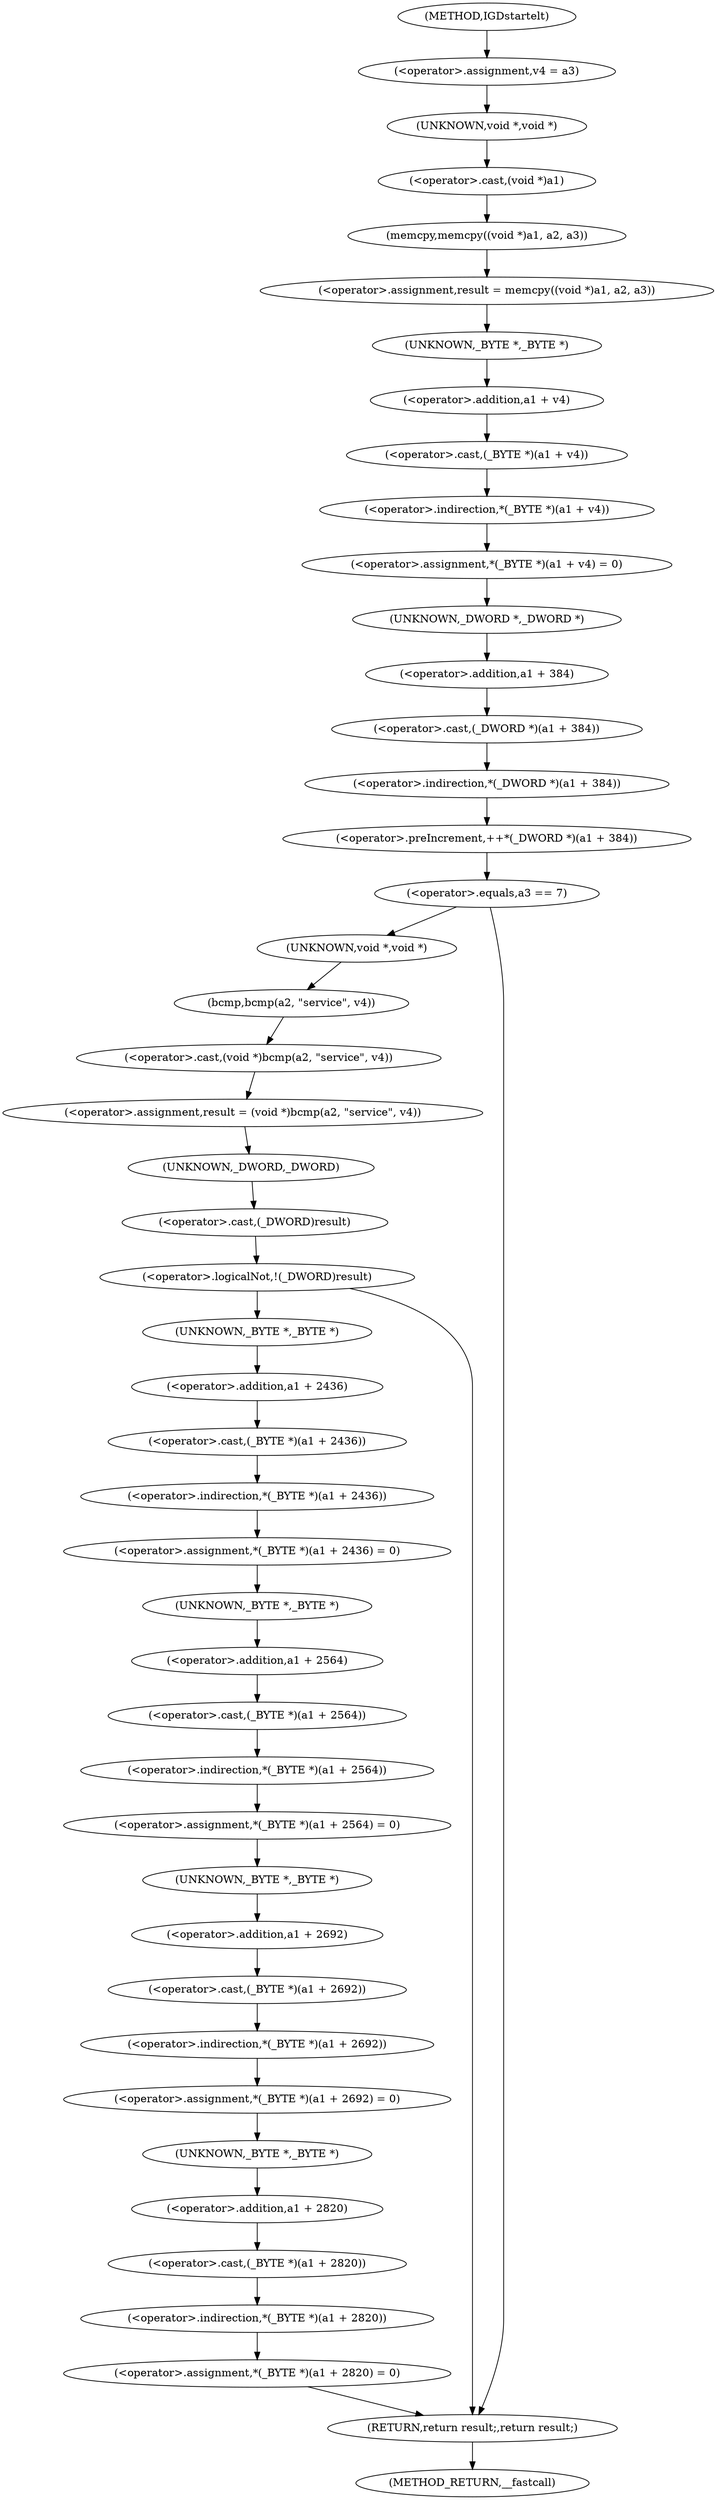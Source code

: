 digraph IGDstartelt {  
"1000110" [label = "(<operator>.assignment,v4 = a3)" ]
"1000113" [label = "(<operator>.assignment,result = memcpy((void *)a1, a2, a3))" ]
"1000115" [label = "(memcpy,memcpy((void *)a1, a2, a3))" ]
"1000116" [label = "(<operator>.cast,(void *)a1)" ]
"1000117" [label = "(UNKNOWN,void *,void *)" ]
"1000121" [label = "(<operator>.assignment,*(_BYTE *)(a1 + v4) = 0)" ]
"1000122" [label = "(<operator>.indirection,*(_BYTE *)(a1 + v4))" ]
"1000123" [label = "(<operator>.cast,(_BYTE *)(a1 + v4))" ]
"1000124" [label = "(UNKNOWN,_BYTE *,_BYTE *)" ]
"1000125" [label = "(<operator>.addition,a1 + v4)" ]
"1000129" [label = "(<operator>.preIncrement,++*(_DWORD *)(a1 + 384))" ]
"1000130" [label = "(<operator>.indirection,*(_DWORD *)(a1 + 384))" ]
"1000131" [label = "(<operator>.cast,(_DWORD *)(a1 + 384))" ]
"1000132" [label = "(UNKNOWN,_DWORD *,_DWORD *)" ]
"1000133" [label = "(<operator>.addition,a1 + 384)" ]
"1000137" [label = "(<operator>.equals,a3 == 7)" ]
"1000141" [label = "(<operator>.assignment,result = (void *)bcmp(a2, \"service\", v4))" ]
"1000143" [label = "(<operator>.cast,(void *)bcmp(a2, \"service\", v4))" ]
"1000144" [label = "(UNKNOWN,void *,void *)" ]
"1000145" [label = "(bcmp,bcmp(a2, \"service\", v4))" ]
"1000150" [label = "(<operator>.logicalNot,!(_DWORD)result)" ]
"1000151" [label = "(<operator>.cast,(_DWORD)result)" ]
"1000152" [label = "(UNKNOWN,_DWORD,_DWORD)" ]
"1000155" [label = "(<operator>.assignment,*(_BYTE *)(a1 + 2436) = 0)" ]
"1000156" [label = "(<operator>.indirection,*(_BYTE *)(a1 + 2436))" ]
"1000157" [label = "(<operator>.cast,(_BYTE *)(a1 + 2436))" ]
"1000158" [label = "(UNKNOWN,_BYTE *,_BYTE *)" ]
"1000159" [label = "(<operator>.addition,a1 + 2436)" ]
"1000163" [label = "(<operator>.assignment,*(_BYTE *)(a1 + 2564) = 0)" ]
"1000164" [label = "(<operator>.indirection,*(_BYTE *)(a1 + 2564))" ]
"1000165" [label = "(<operator>.cast,(_BYTE *)(a1 + 2564))" ]
"1000166" [label = "(UNKNOWN,_BYTE *,_BYTE *)" ]
"1000167" [label = "(<operator>.addition,a1 + 2564)" ]
"1000171" [label = "(<operator>.assignment,*(_BYTE *)(a1 + 2692) = 0)" ]
"1000172" [label = "(<operator>.indirection,*(_BYTE *)(a1 + 2692))" ]
"1000173" [label = "(<operator>.cast,(_BYTE *)(a1 + 2692))" ]
"1000174" [label = "(UNKNOWN,_BYTE *,_BYTE *)" ]
"1000175" [label = "(<operator>.addition,a1 + 2692)" ]
"1000179" [label = "(<operator>.assignment,*(_BYTE *)(a1 + 2820) = 0)" ]
"1000180" [label = "(<operator>.indirection,*(_BYTE *)(a1 + 2820))" ]
"1000181" [label = "(<operator>.cast,(_BYTE *)(a1 + 2820))" ]
"1000182" [label = "(UNKNOWN,_BYTE *,_BYTE *)" ]
"1000183" [label = "(<operator>.addition,a1 + 2820)" ]
"1000187" [label = "(RETURN,return result;,return result;)" ]
"1000103" [label = "(METHOD,IGDstartelt)" ]
"1000189" [label = "(METHOD_RETURN,__fastcall)" ]
  "1000110" -> "1000117" 
  "1000113" -> "1000124" 
  "1000115" -> "1000113" 
  "1000116" -> "1000115" 
  "1000117" -> "1000116" 
  "1000121" -> "1000132" 
  "1000122" -> "1000121" 
  "1000123" -> "1000122" 
  "1000124" -> "1000125" 
  "1000125" -> "1000123" 
  "1000129" -> "1000137" 
  "1000130" -> "1000129" 
  "1000131" -> "1000130" 
  "1000132" -> "1000133" 
  "1000133" -> "1000131" 
  "1000137" -> "1000144" 
  "1000137" -> "1000187" 
  "1000141" -> "1000152" 
  "1000143" -> "1000141" 
  "1000144" -> "1000145" 
  "1000145" -> "1000143" 
  "1000150" -> "1000158" 
  "1000150" -> "1000187" 
  "1000151" -> "1000150" 
  "1000152" -> "1000151" 
  "1000155" -> "1000166" 
  "1000156" -> "1000155" 
  "1000157" -> "1000156" 
  "1000158" -> "1000159" 
  "1000159" -> "1000157" 
  "1000163" -> "1000174" 
  "1000164" -> "1000163" 
  "1000165" -> "1000164" 
  "1000166" -> "1000167" 
  "1000167" -> "1000165" 
  "1000171" -> "1000182" 
  "1000172" -> "1000171" 
  "1000173" -> "1000172" 
  "1000174" -> "1000175" 
  "1000175" -> "1000173" 
  "1000179" -> "1000187" 
  "1000180" -> "1000179" 
  "1000181" -> "1000180" 
  "1000182" -> "1000183" 
  "1000183" -> "1000181" 
  "1000187" -> "1000189" 
  "1000103" -> "1000110" 
}
